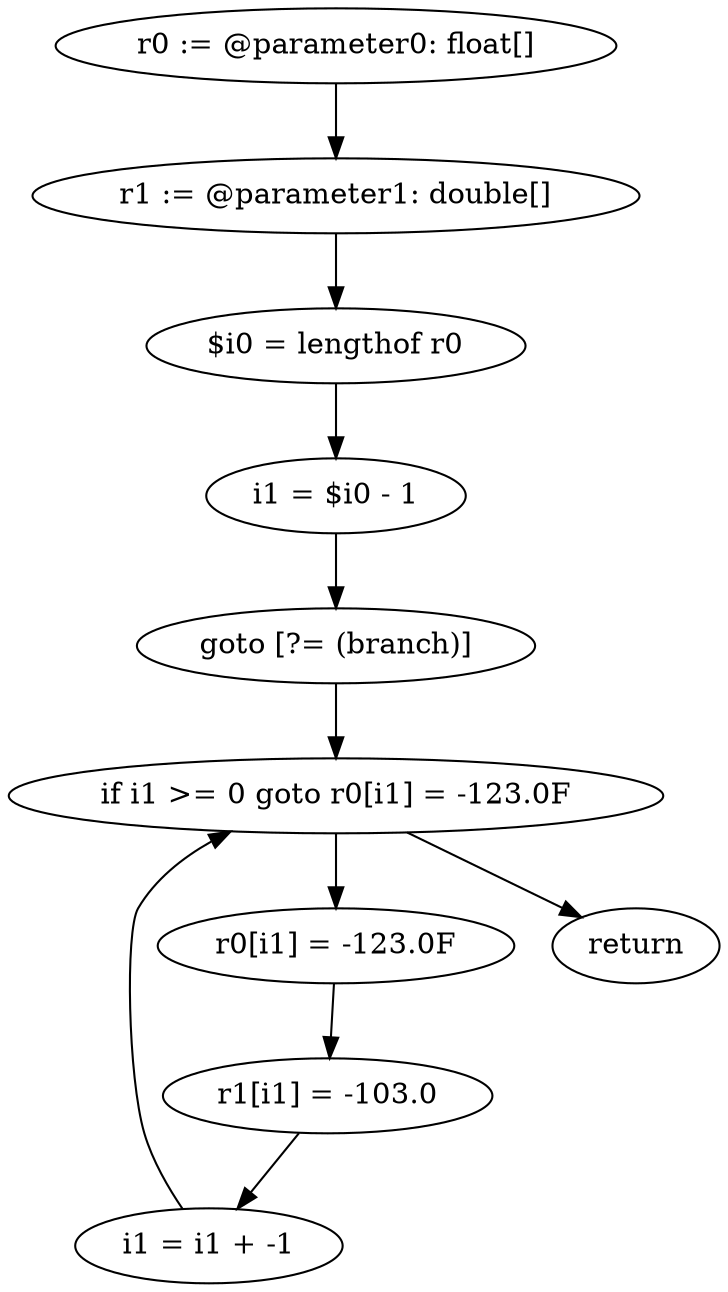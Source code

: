 digraph "unitGraph" {
    "r0 := @parameter0: float[]"
    "r1 := @parameter1: double[]"
    "$i0 = lengthof r0"
    "i1 = $i0 - 1"
    "goto [?= (branch)]"
    "r0[i1] = -123.0F"
    "r1[i1] = -103.0"
    "i1 = i1 + -1"
    "if i1 >= 0 goto r0[i1] = -123.0F"
    "return"
    "r0 := @parameter0: float[]"->"r1 := @parameter1: double[]";
    "r1 := @parameter1: double[]"->"$i0 = lengthof r0";
    "$i0 = lengthof r0"->"i1 = $i0 - 1";
    "i1 = $i0 - 1"->"goto [?= (branch)]";
    "goto [?= (branch)]"->"if i1 >= 0 goto r0[i1] = -123.0F";
    "r0[i1] = -123.0F"->"r1[i1] = -103.0";
    "r1[i1] = -103.0"->"i1 = i1 + -1";
    "i1 = i1 + -1"->"if i1 >= 0 goto r0[i1] = -123.0F";
    "if i1 >= 0 goto r0[i1] = -123.0F"->"return";
    "if i1 >= 0 goto r0[i1] = -123.0F"->"r0[i1] = -123.0F";
}

